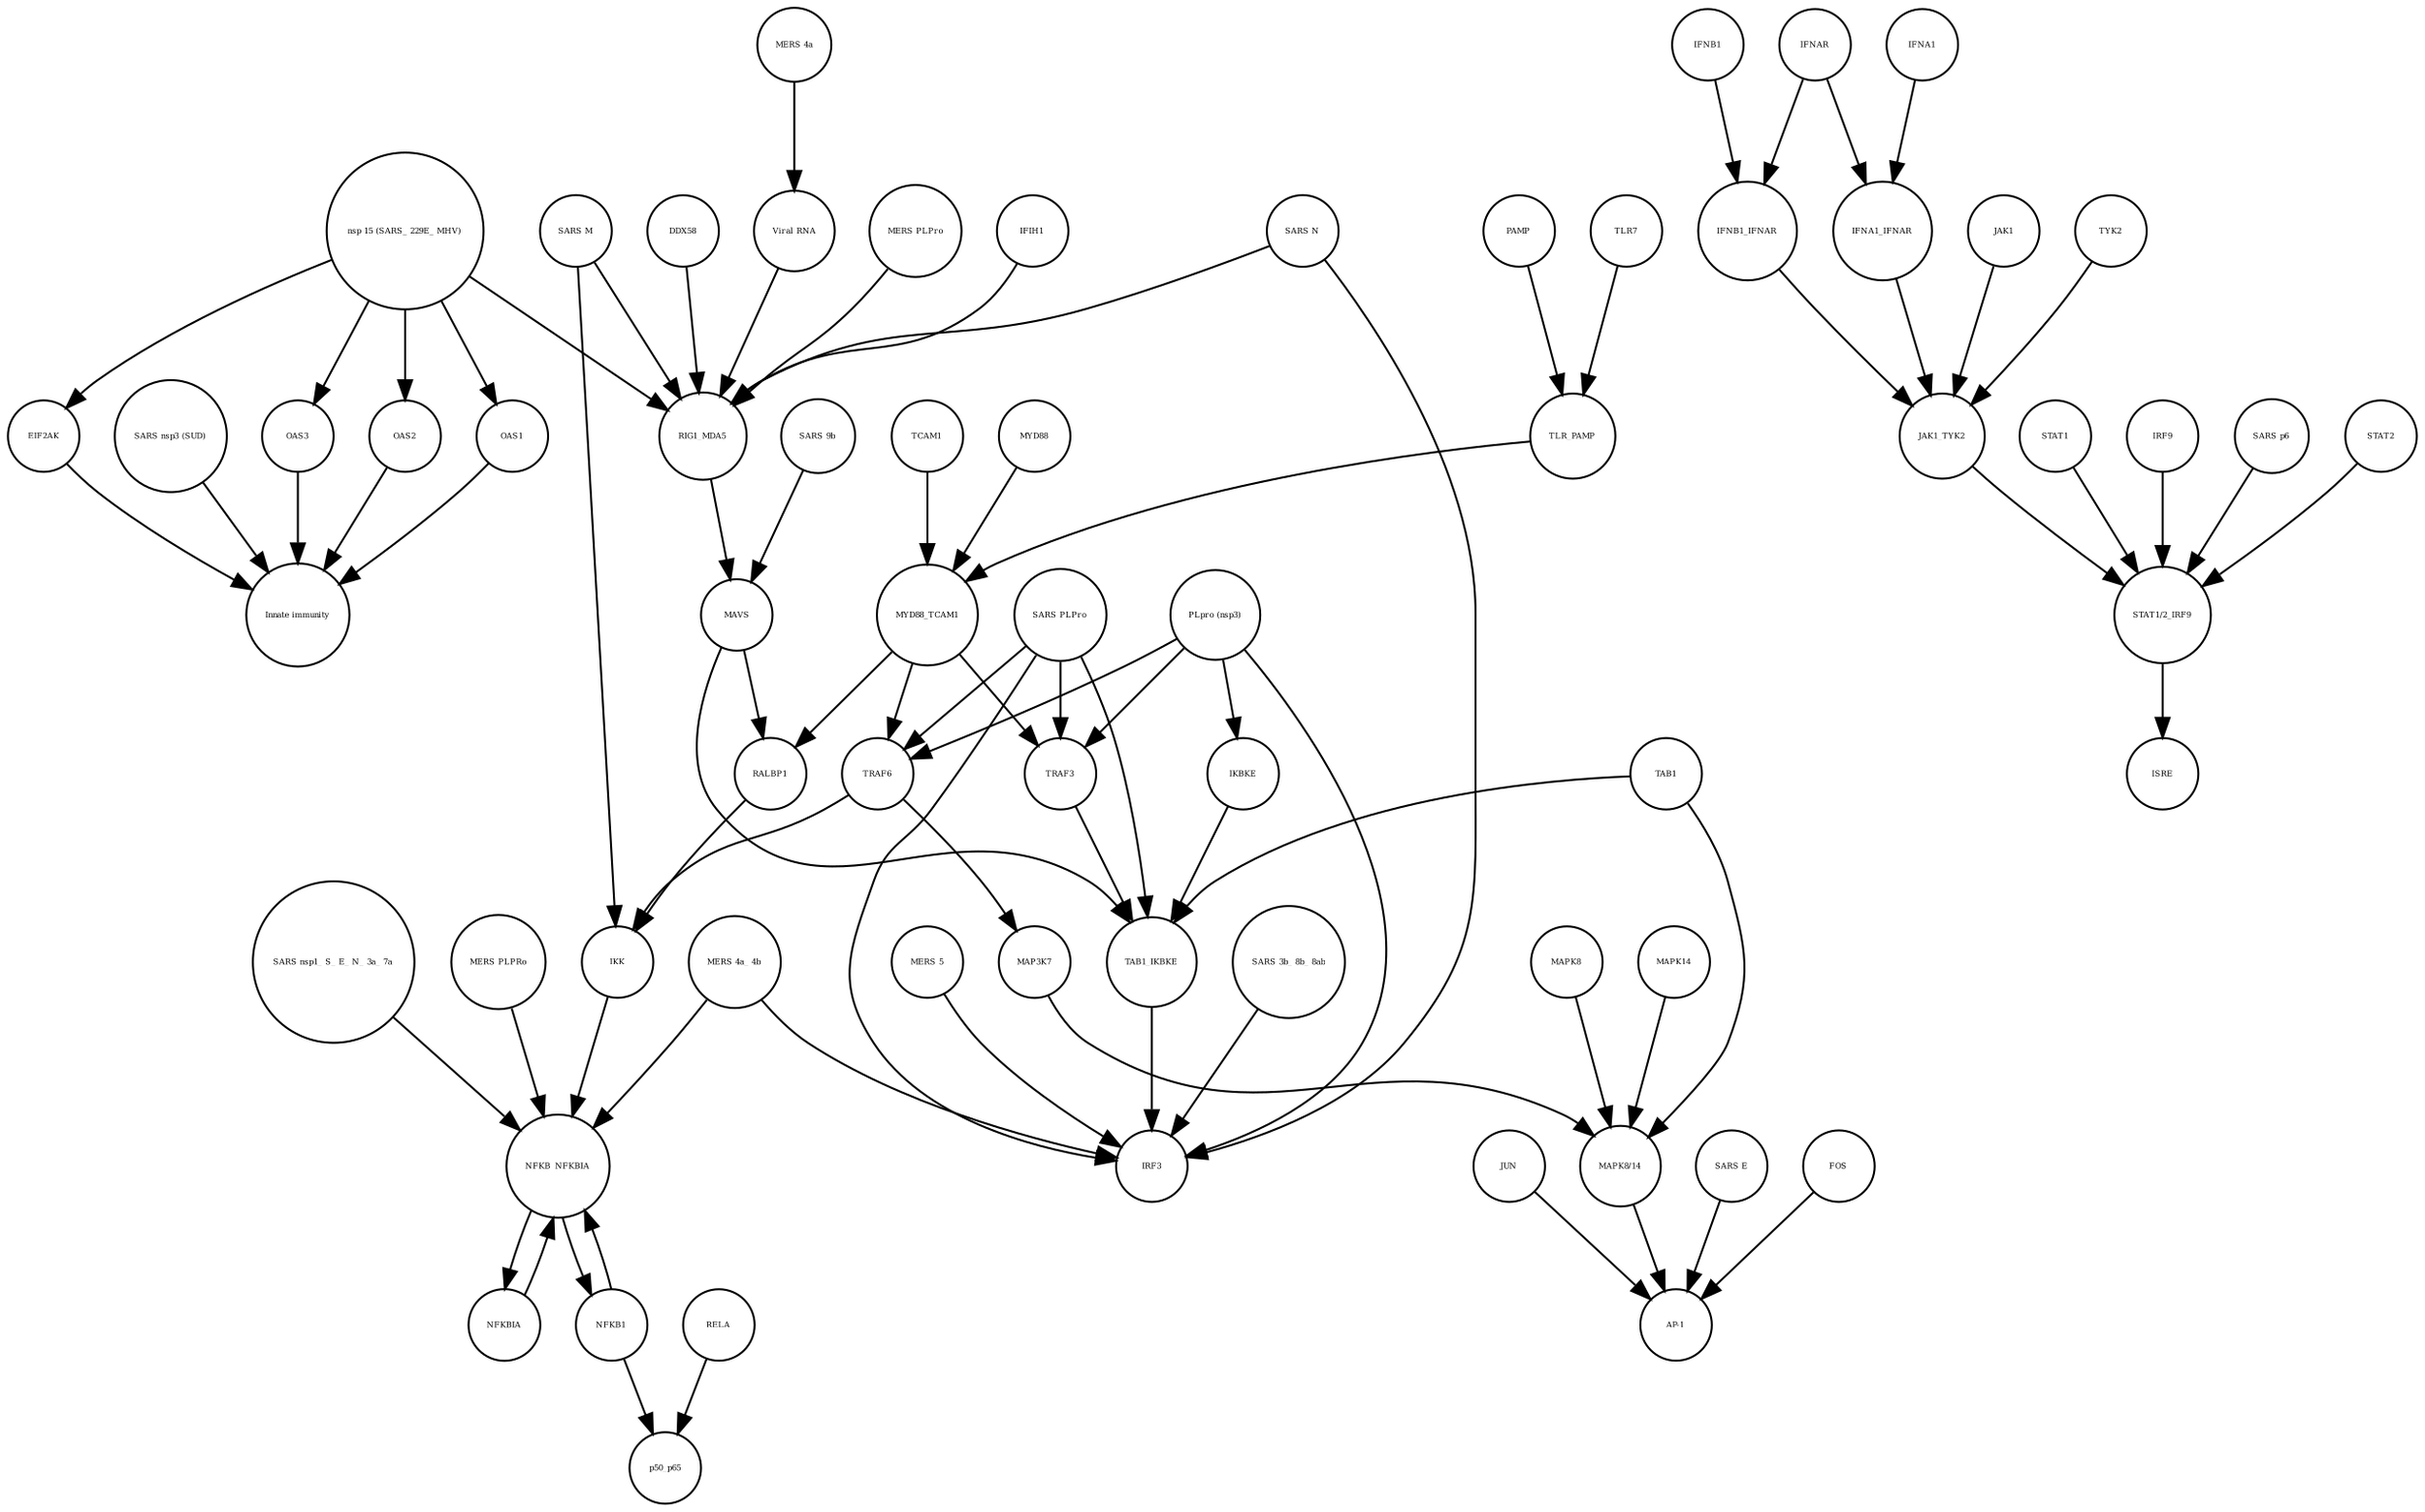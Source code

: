 strict digraph  {
OAS3 [annotation=urn_miriam_pubmed_31226023, bipartite=0, cls=macromolecule, fontsize=4, label=OAS3, shape=circle];
"Innate immunity" [annotation=urn_miriam_pubmed_31226023, bipartite=0, cls=phenotype, fontsize=4, label="Innate immunity", shape=circle];
OAS2 [annotation=urn_miriam_pubmed_31226023, bipartite=0, cls=macromolecule, fontsize=4, label=OAS2, shape=circle];
OAS1 [annotation=urn_miriam_pubmed_31226023, bipartite=0, cls=macromolecule, fontsize=4, label=OAS1, shape=circle];
EIF2AK [annotation=urn_miriam_pubmed_31226023, bipartite=0, cls=macromolecule, fontsize=4, label=EIF2AK, shape=circle];
"SARS nsp3 (SUD)" [annotation=urn_miriam_pubmed_31226023, bipartite=0, cls=macromolecule, fontsize=4, label="SARS nsp3 (SUD)", shape=circle];
IKBKE [annotation="", bipartite=0, cls=macromolecule, fontsize=4, label=IKBKE, shape=circle];
"SARS 9b" [annotation=urn_miriam_pubmed_31226023, bipartite=0, cls=macromolecule, fontsize=4, label="SARS 9b", shape=circle];
MAVS [annotation="", bipartite=0, cls=macromolecule, fontsize=4, label=MAVS, shape=circle];
"MERS 4a_ 4b" [annotation="", bipartite=0, cls=macromolecule, fontsize=4, label="MERS 4a_ 4b", shape=circle];
"MERS PLPro" [annotation="", bipartite=0, cls=macromolecule, fontsize=4, label="MERS PLPro", shape=circle];
"SARS nsp1_ S_ E_ N_ 3a_ 7a" [annotation=urn_miriam_pubmed_31226023, bipartite=0, cls=macromolecule, fontsize=4, label="SARS nsp1_ S_ E_ N_ 3a_ 7a", shape=circle];
IFIH1 [annotation="", bipartite=0, cls=macromolecule, fontsize=4, label=IFIH1, shape=circle];
MYD88_TCAM1 [annotation="", bipartite=0, cls=complex, fontsize=4, label=MYD88_TCAM1, shape=circle];
MAP3K7 [annotation="", bipartite=0, cls=macromolecule, fontsize=4, label=MAP3K7, shape=circle];
"AP-1" [annotation="", bipartite=0, cls=complex, fontsize=4, label="AP-1", shape=circle];
JUN [annotation="", bipartite=0, cls=macromolecule, fontsize=4, label=JUN, shape=circle];
IFNAR [annotation=urn_miriam_pubmed_31226023, bipartite=0, cls=complex, fontsize=4, label=IFNAR, shape=circle];
"STAT1/2_IRF9" [annotation=urn_miriam_pubmed_31226023, bipartite=0, cls=complex, fontsize=4, label="STAT1/2_IRF9", shape=circle];
STAT1 [annotation=urn_miriam_pubmed_31226023, bipartite=0, cls=macromolecule, fontsize=4, label=STAT1, shape=circle];
"MERS 4a" [annotation="", bipartite=0, cls=macromolecule, fontsize=4, label="MERS 4a", shape=circle];
TRAF3 [annotation="", bipartite=0, cls=macromolecule, fontsize=4, label=TRAF3, shape=circle];
MYD88 [annotation=urn_miriam_pubmed_31226023, bipartite=0, cls=macromolecule, fontsize=4, label=MYD88, shape=circle];
DDX58 [annotation="", bipartite=0, cls=macromolecule, fontsize=4, label=DDX58, shape=circle];
PAMP [annotation="", bipartite=0, cls="simple chemical", fontsize=4, label=PAMP, shape=circle];
NFKBIA [annotation="", bipartite=0, cls=macromolecule, fontsize=4, label=NFKBIA, shape=circle];
"SARS 3b_ 8b_ 8ab" [annotation=urn_miriam_pubmed_31226023, bipartite=0, cls=macromolecule, fontsize=4, label="SARS 3b_ 8b_ 8ab", shape=circle];
RALBP1 [annotation="", bipartite=0, cls=macromolecule, fontsize=4, label=RALBP1, shape=circle];
"MERS 5" [annotation="", bipartite=0, cls=macromolecule, fontsize=4, label="MERS 5", shape=circle];
"Viral RNA" [annotation="", bipartite=0, cls="simple chemical", fontsize=4, label="Viral RNA", shape=circle];
MAPK14 [annotation="", bipartite=0, cls=macromolecule, fontsize=4, label=MAPK14, shape=circle];
JAK1 [annotation=urn_miriam_pubmed_31226023, bipartite=0, cls=macromolecule, fontsize=4, label=JAK1, shape=circle];
TRAF6 [annotation="", bipartite=0, cls=macromolecule, fontsize=4, label=TRAF6, shape=circle];
IFNA1 [annotation="urn_miriam_pubmed_17911435|urn_miriam_pubmed_24362405", bipartite=0, cls=macromolecule, fontsize=4, label=IFNA1, shape=circle];
"PLpro (nsp3)" [annotation="", bipartite=0, cls=macromolecule, fontsize=4, label="PLpro (nsp3)", shape=circle];
TLR_PAMP [annotation="", bipartite=0, cls=complex, fontsize=4, label=TLR_PAMP, shape=circle];
IRF9 [annotation=urn_miriam_pubmed_31226023, bipartite=0, cls=macromolecule, fontsize=4, label=IRF9, shape=circle];
IKK [annotation="", bipartite=0, cls=complex, fontsize=4, label=IKK, shape=circle];
NFKB1 [annotation="", bipartite=0, cls=macromolecule, fontsize=4, label=NFKB1, shape=circle];
RELA [annotation="", bipartite=0, cls=macromolecule, fontsize=4, label=RELA, shape=circle];
"SARS PLPro" [annotation=urn_miriam_pubmed_31226023, bipartite=0, cls=macromolecule, fontsize=4, label="SARS PLPro", shape=circle];
"nsp 15 (SARS_ 229E_ MHV)" [annotation=urn_miriam_pubmed_31226023, bipartite=0, cls=macromolecule, fontsize=4, label="nsp 15 (SARS_ 229E_ MHV)", shape=circle];
TAB1 [annotation="", bipartite=0, cls=macromolecule, fontsize=4, label=TAB1, shape=circle];
NFKB_NFKBIA [annotation="", bipartite=0, cls=complex, fontsize=4, label=NFKB_NFKBIA, shape=circle];
TCAM1 [annotation="", bipartite=0, cls=macromolecule, fontsize=4, label=TCAM1, shape=circle];
ISRE [annotation=urn_miriam_pubmed_31226023, bipartite=0, cls=complex, fontsize=4, label=ISRE, shape=circle];
"SARS p6" [annotation=urn_miriam_pubmed_31226023, bipartite=0, cls=macromolecule, fontsize=4, label="SARS p6", shape=circle];
"MAPK8/14" [annotation="", bipartite=0, cls=complex, fontsize=4, label="MAPK8/14", shape=circle];
"MERS PLPRo" [annotation="", bipartite=0, cls=macromolecule, fontsize=4, label="MERS PLPRo", shape=circle];
TAB1_IKBKE [annotation="", bipartite=0, cls=complex, fontsize=4, label=TAB1_IKBKE, shape=circle];
MAPK8 [annotation="", bipartite=0, cls=macromolecule, fontsize=4, label=MAPK8, shape=circle];
JAK1_TYK2 [annotation=urn_miriam_pubmed_31226023, bipartite=0, cls=complex, fontsize=4, label=JAK1_TYK2, shape=circle];
"SARS M" [annotation=urn_miriam_pubmed_31226023, bipartite=0, cls=macromolecule, fontsize=4, label="SARS M", shape=circle];
STAT2 [annotation=urn_miriam_pubmed_31226023, bipartite=0, cls=macromolecule, fontsize=4, label=STAT2, shape=circle];
IFNB1_IFNAR [annotation=urn_miriam_pubmed_31226023, bipartite=0, cls=complex, fontsize=4, label=IFNB1_IFNAR, shape=circle];
IFNA1_IFNAR [annotation=urn_miriam_pubmed_31226023, bipartite=0, cls=complex, fontsize=4, label=IFNA1_IFNAR, shape=circle];
IRF3 [annotation="", bipartite=0, cls=macromolecule, fontsize=4, label=IRF3, shape=circle];
RIG1_MDA5 [annotation="", bipartite=0, cls=complex, fontsize=4, label=RIG1_MDA5, shape=circle];
TLR7 [annotation="", bipartite=0, cls=macromolecule, fontsize=4, label=TLR7, shape=circle];
p50_p65 [annotation="", bipartite=0, cls=complex, fontsize=4, label=p50_p65, shape=circle];
"SARS N" [annotation="", bipartite=0, cls=macromolecule, fontsize=4, label="SARS N", shape=circle];
"SARS E" [annotation=urn_miriam_pubmed_31226023, bipartite=0, cls=macromolecule, fontsize=4, label="SARS E", shape=circle];
TYK2 [annotation=urn_miriam_pubmed_31226023, bipartite=0, cls=macromolecule, fontsize=4, label=TYK2, shape=circle];
FOS [annotation="", bipartite=0, cls=macromolecule, fontsize=4, label=FOS, shape=circle];
IFNB1 [annotation=urn_miriam_pubmed_24362405, bipartite=0, cls=macromolecule, fontsize=4, label=IFNB1, shape=circle];
OAS3 -> "Innate immunity"  [annotation="", interaction_type=stimulation];
OAS2 -> "Innate immunity"  [annotation="", interaction_type=stimulation];
OAS1 -> "Innate immunity"  [annotation="", interaction_type=stimulation];
EIF2AK -> "Innate immunity"  [annotation="", interaction_type=stimulation];
"SARS nsp3 (SUD)" -> "Innate immunity"  [annotation="", interaction_type=inhibition];
IKBKE -> TAB1_IKBKE  [annotation="", interaction_type=production];
"SARS 9b" -> MAVS  [annotation="", interaction_type=inhibition];
MAVS -> RALBP1  [annotation="", interaction_type=catalysis];
MAVS -> TAB1_IKBKE  [annotation="", interaction_type=catalysis];
"MERS 4a_ 4b" -> NFKB_NFKBIA  [annotation="", interaction_type=inhibition];
"MERS 4a_ 4b" -> IRF3  [annotation="", interaction_type=inhibition];
"MERS PLPro" -> RIG1_MDA5  [annotation="", interaction_type=inhibition];
"SARS nsp1_ S_ E_ N_ 3a_ 7a" -> NFKB_NFKBIA  [annotation="", interaction_type=catalysis];
IFIH1 -> RIG1_MDA5  [annotation="", interaction_type=production];
MYD88_TCAM1 -> RALBP1  [annotation="", interaction_type=catalysis];
MYD88_TCAM1 -> TRAF6  [annotation=urn_miriam_pubmed_31226023, interaction_type=catalysis];
MYD88_TCAM1 -> TRAF3  [annotation="", interaction_type=catalysis];
MAP3K7 -> "MAPK8/14"  [annotation="", interaction_type=catalysis];
JUN -> "AP-1"  [annotation="", interaction_type=production];
IFNAR -> IFNA1_IFNAR  [annotation="", interaction_type=production];
IFNAR -> IFNB1_IFNAR  [annotation="", interaction_type=production];
"STAT1/2_IRF9" -> ISRE  [annotation="", interaction_type=production];
STAT1 -> "STAT1/2_IRF9"  [annotation="", interaction_type=production];
"MERS 4a" -> "Viral RNA"  [annotation="", interaction_type=inhibition];
TRAF3 -> TAB1_IKBKE  [annotation="", interaction_type=catalysis];
MYD88 -> MYD88_TCAM1  [annotation="", interaction_type=production];
DDX58 -> RIG1_MDA5  [annotation="", interaction_type=production];
PAMP -> TLR_PAMP  [annotation="", interaction_type=production];
NFKBIA -> NFKB_NFKBIA  [annotation="", interaction_type=production];
"SARS 3b_ 8b_ 8ab" -> IRF3  [annotation="", interaction_type=inhibition];
RALBP1 -> IKK  [annotation="", interaction_type=catalysis];
"MERS 5" -> IRF3  [annotation="", interaction_type=inhibition];
"Viral RNA" -> RIG1_MDA5  [annotation="", interaction_type=catalysis];
MAPK14 -> "MAPK8/14"  [annotation="", interaction_type=production];
JAK1 -> JAK1_TYK2  [annotation="", interaction_type=production];
TRAF6 -> IKK  [annotation="", interaction_type=catalysis];
TRAF6 -> MAP3K7  [annotation="", interaction_type=catalysis];
IFNA1 -> IFNA1_IFNAR  [annotation="", interaction_type=production];
"PLpro (nsp3)" -> TRAF6  [annotation=urn_miriam_pubmed_31226023, interaction_type=inhibition];
"PLpro (nsp3)" -> IKBKE  [annotation="", interaction_type=inhibition];
"PLpro (nsp3)" -> IRF3  [annotation="", interaction_type=inhibition];
"PLpro (nsp3)" -> TRAF3  [annotation="", interaction_type=inhibition];
TLR_PAMP -> MYD88_TCAM1  [annotation="", interaction_type=catalysis];
IRF9 -> "STAT1/2_IRF9"  [annotation="", interaction_type=production];
IKK -> NFKB_NFKBIA  [annotation="", interaction_type=inhibition];
NFKB1 -> p50_p65  [annotation="", interaction_type=production];
NFKB1 -> NFKB_NFKBIA  [annotation="", interaction_type=production];
RELA -> p50_p65  [annotation="", interaction_type=production];
"SARS PLPro" -> IRF3  [annotation="", interaction_type=inhibition];
"SARS PLPro" -> TRAF6  [annotation=urn_miriam_pubmed_31226023, interaction_type=inhibition];
"SARS PLPro" -> TAB1_IKBKE  [annotation="", interaction_type=inhibition];
"SARS PLPro" -> TRAF3  [annotation="", interaction_type=inhibition];
"nsp 15 (SARS_ 229E_ MHV)" -> OAS3  [annotation="", interaction_type=inhibition];
"nsp 15 (SARS_ 229E_ MHV)" -> RIG1_MDA5  [annotation="", interaction_type=inhibition];
"nsp 15 (SARS_ 229E_ MHV)" -> EIF2AK  [annotation="", interaction_type=inhibition];
"nsp 15 (SARS_ 229E_ MHV)" -> OAS1  [annotation="", interaction_type=inhibition];
"nsp 15 (SARS_ 229E_ MHV)" -> OAS2  [annotation="", interaction_type=inhibition];
TAB1 -> "MAPK8/14"  [annotation="", interaction_type=catalysis];
TAB1 -> TAB1_IKBKE  [annotation="", interaction_type=production];
NFKB_NFKBIA -> NFKB1  [annotation="", interaction_type=production];
NFKB_NFKBIA -> NFKBIA  [annotation="", interaction_type=production];
TCAM1 -> MYD88_TCAM1  [annotation="", interaction_type=production];
"SARS p6" -> "STAT1/2_IRF9"  [annotation=urn_miriam_pubmed_31226023, interaction_type=inhibition];
"MAPK8/14" -> "AP-1"  [annotation="", interaction_type=catalysis];
"MERS PLPRo" -> NFKB_NFKBIA  [annotation="", interaction_type=inhibition];
TAB1_IKBKE -> IRF3  [annotation="", interaction_type=catalysis];
MAPK8 -> "MAPK8/14"  [annotation="", interaction_type=production];
JAK1_TYK2 -> "STAT1/2_IRF9"  [annotation=urn_miriam_pubmed_31226023, interaction_type=catalysis];
"SARS M" -> RIG1_MDA5  [annotation="", interaction_type=inhibition];
"SARS M" -> IKK  [annotation="", interaction_type=inhibition];
STAT2 -> "STAT1/2_IRF9"  [annotation="", interaction_type=production];
IFNB1_IFNAR -> JAK1_TYK2  [annotation=urn_miriam_pubmed_31226023, interaction_type=catalysis];
IFNA1_IFNAR -> JAK1_TYK2  [annotation=urn_miriam_pubmed_31226023, interaction_type=catalysis];
RIG1_MDA5 -> MAVS  [annotation="", interaction_type=catalysis];
TLR7 -> TLR_PAMP  [annotation="", interaction_type=production];
"SARS N" -> RIG1_MDA5  [annotation="", interaction_type=inhibition];
"SARS N" -> IRF3  [annotation="", interaction_type=inhibition];
"SARS E" -> "AP-1"  [annotation="", interaction_type=catalysis];
TYK2 -> JAK1_TYK2  [annotation="", interaction_type=production];
FOS -> "AP-1"  [annotation="", interaction_type=production];
IFNB1 -> IFNB1_IFNAR  [annotation="", interaction_type=production];
}
